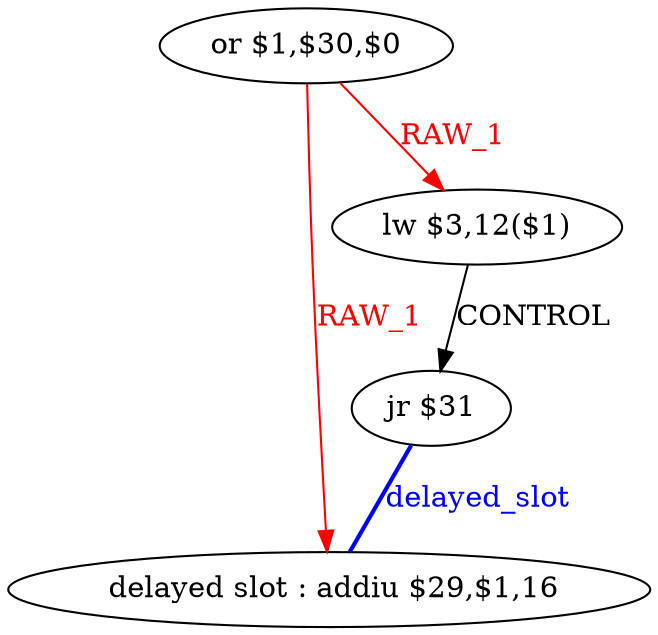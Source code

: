 digraph G1 {
node [shape = ellipse];
i3 [label = " delayed slot : addiu $29,$1,16"] ;
i2 ->  i3 [style = bold, dir= none, fontcolor = blue, color = blue, label= "delayed_slot"];
i2 [label = "jr $31"] ;
i0 [label = "or $1,$30,$0"] ;
i0 ->  i1 [color = red, fontcolor = red, label= "RAW_1"];
i0 ->  i3 [color = red, fontcolor = red, label= "RAW_1"];
i1 [label = "lw $3,12($1)"] ;
i1 ->  i2 [label= "CONTROL"];
}
